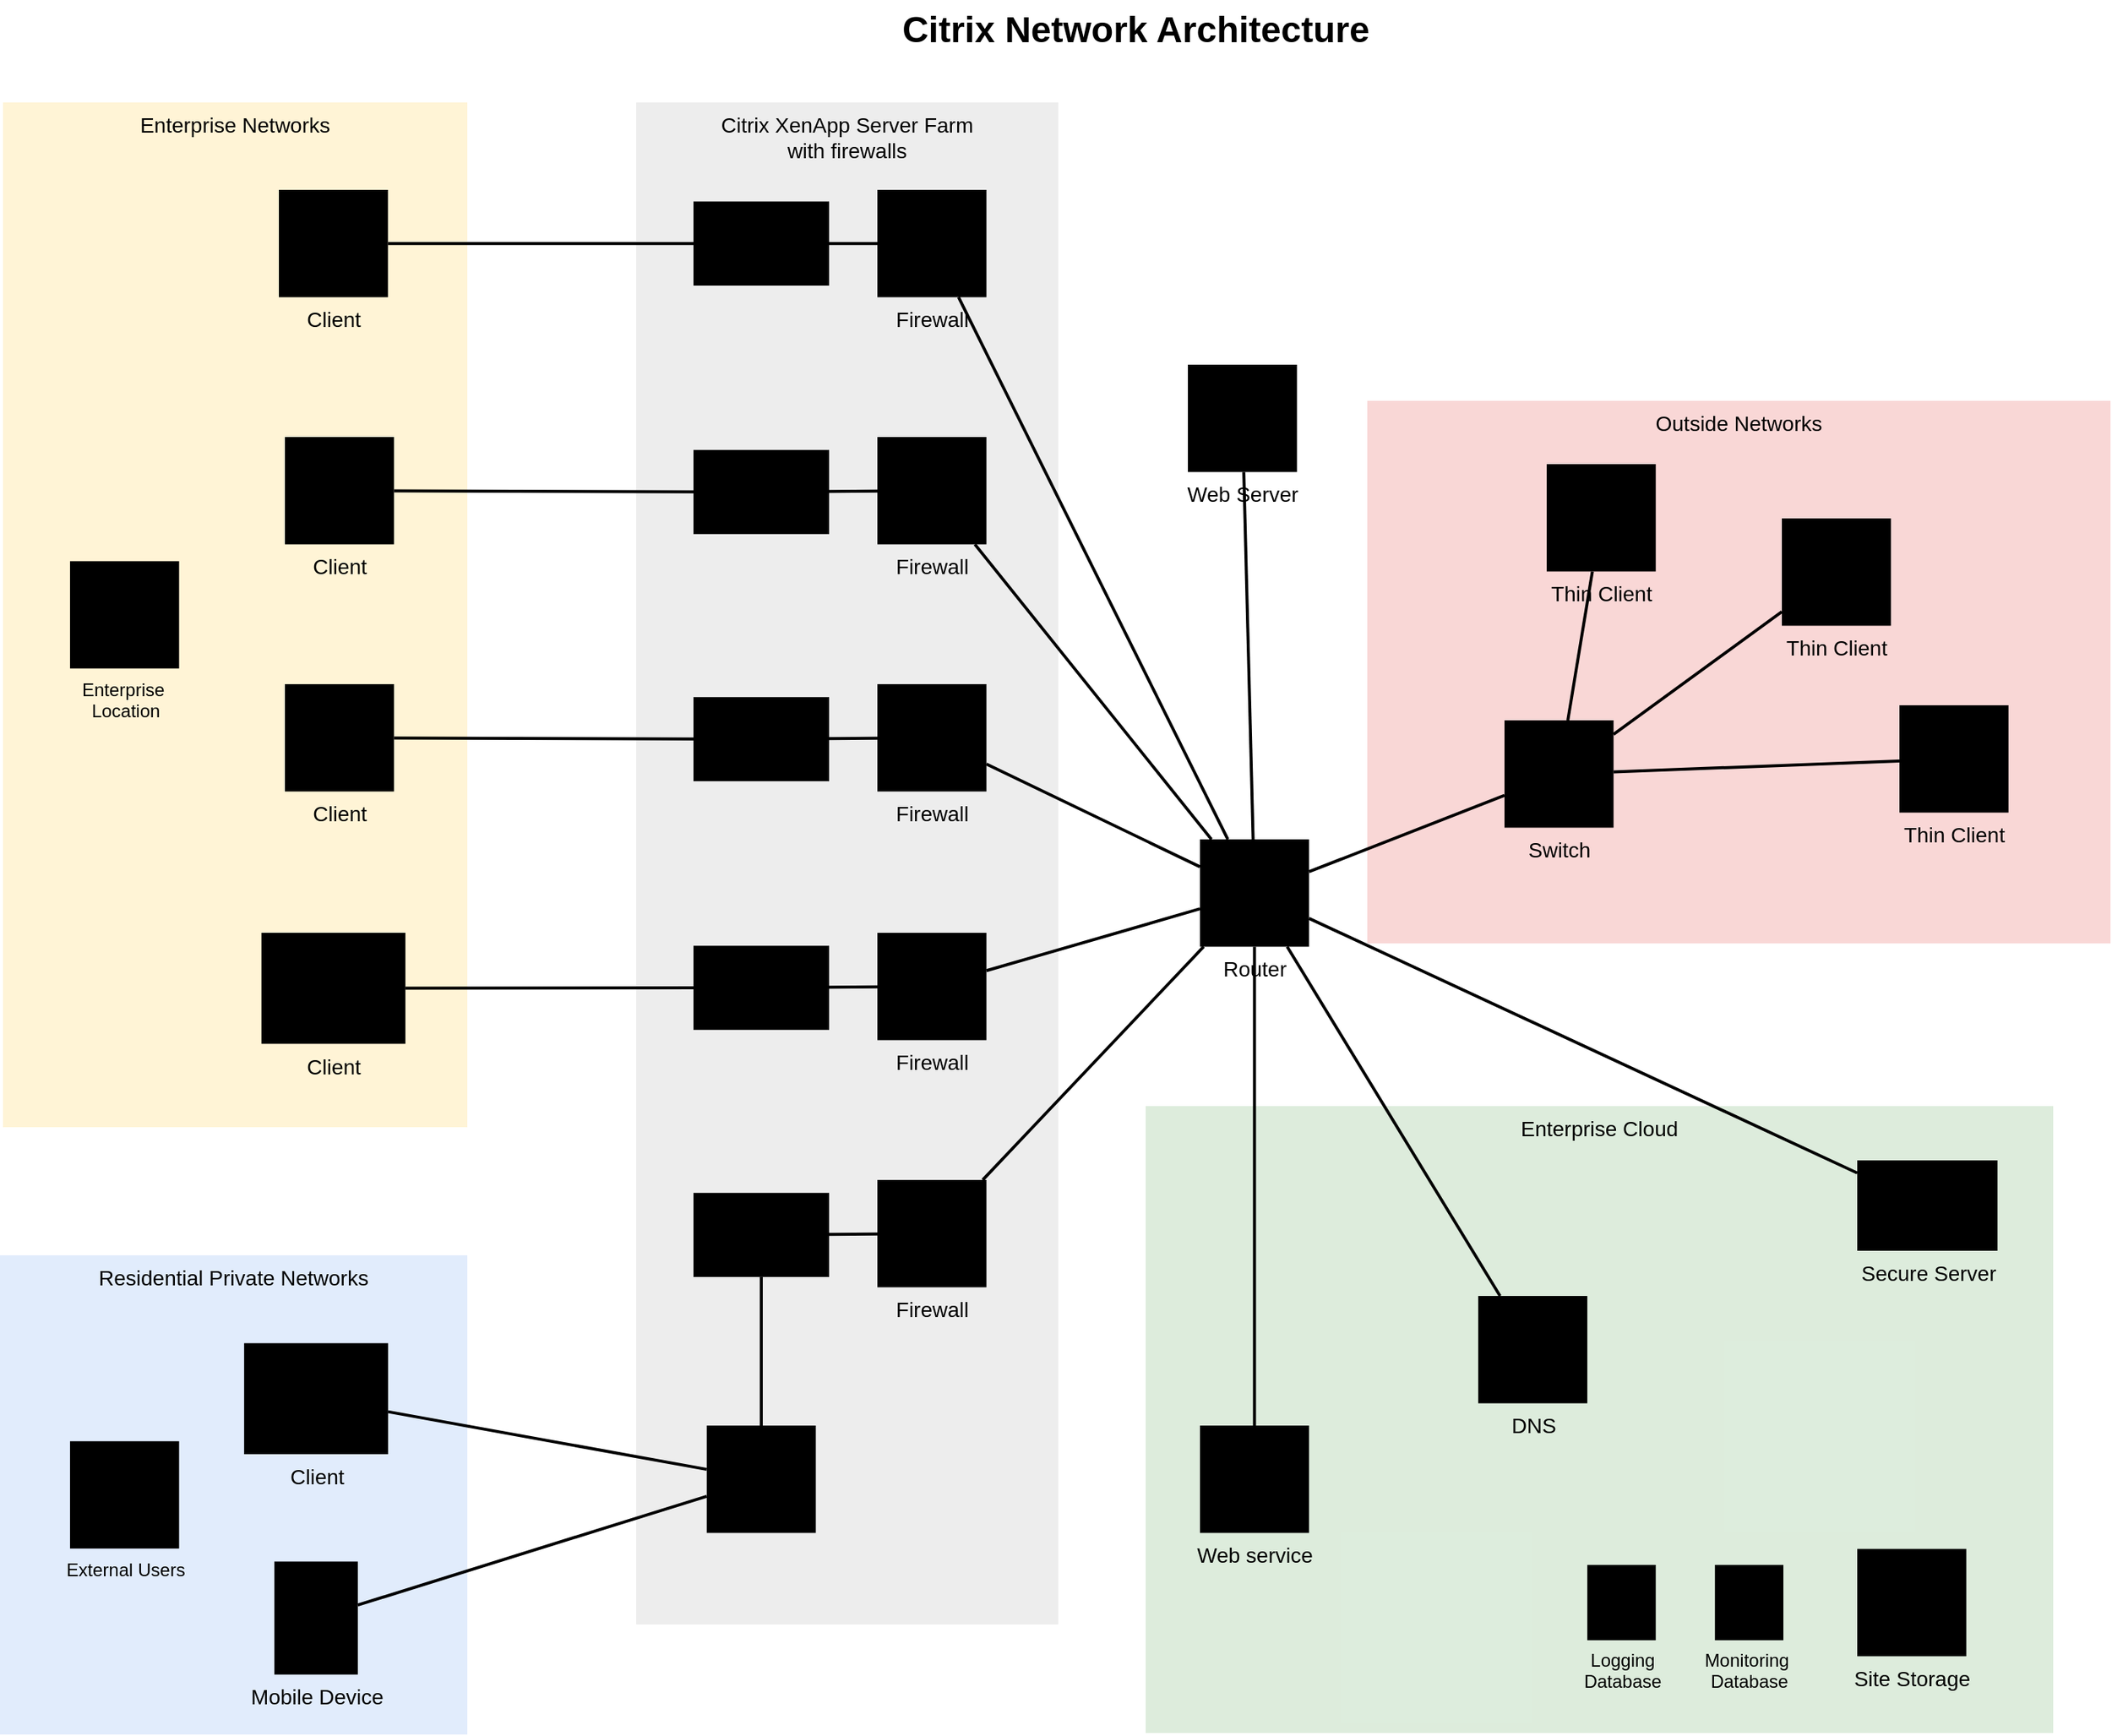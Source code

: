 <mxfile version="24.8.3">
  <diagram name="page 1" id="Nd0P9UUaNDj2tyyKrKiw">
    <mxGraphModel dx="2165" dy="1653" grid="1" gridSize="10" guides="1" tooltips="1" connect="1" arrows="1" fold="1" page="1" pageScale="1" pageWidth="827" pageHeight="1169" math="0" shadow="0">
      <root>
        <mxCell id="0" />
        <mxCell id="1" parent="0" />
        <mxCell id="zEgPoDvsT3CelvO0QdjG-1" value="Outside Networks" style="whiteSpace=wrap;html=1;fillColor=#f8cecc;fontSize=14;strokeColor=none;verticalAlign=top;opacity=80;" parent="1" vertex="1">
          <mxGeometry x="1217" y="676" width="493" height="360" as="geometry" />
        </mxCell>
        <mxCell id="zEgPoDvsT3CelvO0QdjG-2" value="Enterprise Cloud" style="whiteSpace=wrap;html=1;fillColor=#d5e8d4;fontSize=14;strokeColor=none;verticalAlign=top;opacity=80;" parent="1" vertex="1">
          <mxGeometry x="1070" y="1144" width="602" height="416" as="geometry" />
        </mxCell>
        <mxCell id="zEgPoDvsT3CelvO0QdjG-3" value="Citrix XenApp Server Farm&lt;div&gt;with firewalls&lt;/div&gt;" style="whiteSpace=wrap;html=1;fillColor=#EDEDED;fontSize=14;strokeColor=none;verticalAlign=top;" parent="1" vertex="1">
          <mxGeometry x="732" y="478" width="280" height="1010" as="geometry" />
        </mxCell>
        <mxCell id="zEgPoDvsT3CelvO0QdjG-4" value="Residential Private Networks" style="whiteSpace=wrap;html=1;fillColor=#dae8fc;fontSize=14;strokeColor=none;verticalAlign=top;opacity=80;" parent="1" vertex="1">
          <mxGeometry x="310" y="1243" width="310" height="318" as="geometry" />
        </mxCell>
        <mxCell id="zEgPoDvsT3CelvO0QdjG-5" value="Enterprise Networks" style="whiteSpace=wrap;html=1;fillColor=#fff2cc;fontSize=14;strokeColor=none;verticalAlign=top;opacity=80;" parent="1" vertex="1">
          <mxGeometry x="312" y="478" width="308" height="680" as="geometry" />
        </mxCell>
        <mxCell id="zEgPoDvsT3CelvO0QdjG-6" style="edgeStyle=none;rounded=0;html=1;startSize=10;endSize=10;jettySize=auto;orthogonalLoop=1;fontSize=14;endArrow=none;endFill=0;strokeWidth=2;" parent="1" source="zEgPoDvsT3CelvO0QdjG-7" target="zEgPoDvsT3CelvO0QdjG-34" edge="1">
          <mxGeometry relative="1" as="geometry" />
        </mxCell>
        <mxCell id="zEgPoDvsT3CelvO0QdjG-7" value="Client" style="verticalLabelPosition=bottom;aspect=fixed;html=1;verticalAlign=top;strokeColor=none;shape=mxgraph.citrix2.laptop;fillColor=#000000;gradientColor=none;fontSize=14;sketch=0;outlineConnect=0;pointerEvents=1;" parent="1" vertex="1">
          <mxGeometry x="471.93" y="1301.33" width="95.5" height="73.67" as="geometry" />
        </mxCell>
        <mxCell id="zEgPoDvsT3CelvO0QdjG-8" style="edgeStyle=none;rounded=0;html=1;startSize=10;endSize=10;jettySize=auto;orthogonalLoop=1;fontSize=14;endArrow=none;endFill=0;strokeWidth=2;" parent="1" source="zEgPoDvsT3CelvO0QdjG-9" target="zEgPoDvsT3CelvO0QdjG-21" edge="1">
          <mxGeometry relative="1" as="geometry" />
        </mxCell>
        <mxCell id="zEgPoDvsT3CelvO0QdjG-9" value="Client" style="verticalLabelPosition=bottom;aspect=fixed;html=1;verticalAlign=top;strokeColor=none;shape=mxgraph.citrix2.laptop;fillColor=#000000;gradientColor=none;fontSize=14;sketch=0;outlineConnect=0;pointerEvents=1;" parent="1" vertex="1">
          <mxGeometry x="483.42" y="1029" width="95.5" height="73.67" as="geometry" />
        </mxCell>
        <mxCell id="zEgPoDvsT3CelvO0QdjG-10" style="edgeStyle=none;rounded=0;html=1;startSize=10;endSize=10;jettySize=auto;orthogonalLoop=1;fontSize=14;endArrow=none;endFill=0;strokeWidth=2;" parent="1" source="zEgPoDvsT3CelvO0QdjG-11" target="zEgPoDvsT3CelvO0QdjG-23" edge="1">
          <mxGeometry relative="1" as="geometry" />
        </mxCell>
        <mxCell id="zEgPoDvsT3CelvO0QdjG-11" value="Client" style="verticalLabelPosition=bottom;aspect=fixed;html=1;verticalAlign=top;strokeColor=none;shape=mxgraph.citrix2.managed_desktop;fillColor=#000000;gradientColor=none;fontSize=14;sketch=0;outlineConnect=0;pointerEvents=1;" parent="1" vertex="1">
          <mxGeometry x="499" y="864" width="72.34" height="71.23" as="geometry" />
        </mxCell>
        <mxCell id="zEgPoDvsT3CelvO0QdjG-12" style="edgeStyle=none;rounded=0;html=1;startSize=10;endSize=10;jettySize=auto;orthogonalLoop=1;fontSize=14;endArrow=none;endFill=0;strokeWidth=2;" parent="1" source="zEgPoDvsT3CelvO0QdjG-13" target="zEgPoDvsT3CelvO0QdjG-25" edge="1">
          <mxGeometry relative="1" as="geometry" />
        </mxCell>
        <mxCell id="zEgPoDvsT3CelvO0QdjG-13" value="Client" style="verticalLabelPosition=bottom;aspect=fixed;html=1;verticalAlign=top;strokeColor=none;shape=mxgraph.citrix2.managed_desktop;fillColor=#000000;gradientColor=none;fontSize=14;sketch=0;outlineConnect=0;pointerEvents=1;" parent="1" vertex="1">
          <mxGeometry x="499" y="700" width="72.34" height="71.23" as="geometry" />
        </mxCell>
        <mxCell id="zEgPoDvsT3CelvO0QdjG-14" style="edgeStyle=none;rounded=0;html=1;startSize=10;endSize=10;jettySize=auto;orthogonalLoop=1;fontSize=14;endArrow=none;endFill=0;strokeWidth=2;" parent="1" source="zEgPoDvsT3CelvO0QdjG-15" target="zEgPoDvsT3CelvO0QdjG-27" edge="1">
          <mxGeometry relative="1" as="geometry" />
        </mxCell>
        <mxCell id="zEgPoDvsT3CelvO0QdjG-15" value="Client" style="verticalLabelPosition=bottom;aspect=fixed;html=1;verticalAlign=top;strokeColor=none;shape=mxgraph.citrix2.managed_desktop;fillColor=#000000;gradientColor=none;fontSize=14;sketch=0;outlineConnect=0;pointerEvents=1;" parent="1" vertex="1">
          <mxGeometry x="495" y="536" width="72.34" height="71.23" as="geometry" />
        </mxCell>
        <mxCell id="zEgPoDvsT3CelvO0QdjG-16" style="edgeStyle=none;rounded=0;html=1;startSize=10;endSize=10;jettySize=auto;orthogonalLoop=1;fontSize=14;endArrow=none;endFill=0;strokeWidth=2;" parent="1" source="zEgPoDvsT3CelvO0QdjG-17" target="zEgPoDvsT3CelvO0QdjG-34" edge="1">
          <mxGeometry relative="1" as="geometry" />
        </mxCell>
        <mxCell id="zEgPoDvsT3CelvO0QdjG-17" value="Mobile Device" style="verticalLabelPosition=bottom;aspect=fixed;html=1;verticalAlign=top;strokeColor=none;shape=mxgraph.citrix2.tablet;fillColor=#000000;gradientColor=none;fontSize=14;sketch=0;outlineConnect=0;pointerEvents=1;" parent="1" vertex="1">
          <mxGeometry x="491.98" y="1446.23" width="55.39" height="75" as="geometry" />
        </mxCell>
        <mxCell id="zEgPoDvsT3CelvO0QdjG-18" style="edgeStyle=none;rounded=0;html=1;startSize=10;endSize=10;jettySize=auto;orthogonalLoop=1;fontSize=14;endArrow=none;endFill=0;strokeWidth=2;" parent="1" source="zEgPoDvsT3CelvO0QdjG-19" target="zEgPoDvsT3CelvO0QdjG-46" edge="1">
          <mxGeometry relative="1" as="geometry">
            <mxPoint x="870" y="1226" as="targetPoint" />
          </mxGeometry>
        </mxCell>
        <mxCell id="zEgPoDvsT3CelvO0QdjG-19" value="" style="verticalLabelPosition=bottom;aspect=fixed;html=1;verticalAlign=top;strokeColor=none;shape=mxgraph.citrix2.hypervisor_xenserver;fillColor=#000000;gradientColor=none;fontSize=14;sketch=0;outlineConnect=0;pointerEvents=1;" parent="1" vertex="1">
          <mxGeometry x="770.0" y="1201.61" width="90" height="55.79" as="geometry" />
        </mxCell>
        <mxCell id="zEgPoDvsT3CelvO0QdjG-20" style="edgeStyle=none;rounded=0;html=1;startSize=10;endSize=10;jettySize=auto;orthogonalLoop=1;fontSize=14;endArrow=none;endFill=0;strokeWidth=2;" parent="1" source="zEgPoDvsT3CelvO0QdjG-21" target="zEgPoDvsT3CelvO0QdjG-44" edge="1">
          <mxGeometry relative="1" as="geometry" />
        </mxCell>
        <mxCell id="zEgPoDvsT3CelvO0QdjG-21" value="" style="verticalLabelPosition=bottom;aspect=fixed;html=1;verticalAlign=top;strokeColor=none;shape=mxgraph.citrix2.hypervisor_xenserver;fillColor=#000000;gradientColor=none;fontSize=14;sketch=0;outlineConnect=0;pointerEvents=1;" parent="1" vertex="1">
          <mxGeometry x="770.0" y="1037.61" width="90" height="55.79" as="geometry" />
        </mxCell>
        <mxCell id="zEgPoDvsT3CelvO0QdjG-22" style="edgeStyle=none;rounded=0;html=1;startSize=10;endSize=10;jettySize=auto;orthogonalLoop=1;fontSize=14;endArrow=none;endFill=0;strokeWidth=2;" parent="1" source="zEgPoDvsT3CelvO0QdjG-23" target="zEgPoDvsT3CelvO0QdjG-42" edge="1">
          <mxGeometry relative="1" as="geometry" />
        </mxCell>
        <mxCell id="zEgPoDvsT3CelvO0QdjG-23" value="" style="verticalLabelPosition=bottom;aspect=fixed;html=1;verticalAlign=top;strokeColor=none;shape=mxgraph.citrix2.hypervisor_xenserver;fillColor=#000000;gradientColor=none;fontSize=14;sketch=0;outlineConnect=0;pointerEvents=1;" parent="1" vertex="1">
          <mxGeometry x="770.0" y="872.61" width="90" height="55.79" as="geometry" />
        </mxCell>
        <mxCell id="zEgPoDvsT3CelvO0QdjG-24" style="edgeStyle=none;rounded=0;html=1;startSize=10;endSize=10;jettySize=auto;orthogonalLoop=1;fontSize=14;endArrow=none;endFill=0;strokeWidth=2;" parent="1" source="zEgPoDvsT3CelvO0QdjG-25" target="zEgPoDvsT3CelvO0QdjG-40" edge="1">
          <mxGeometry relative="1" as="geometry" />
        </mxCell>
        <mxCell id="zEgPoDvsT3CelvO0QdjG-25" value="" style="verticalLabelPosition=bottom;aspect=fixed;html=1;verticalAlign=top;strokeColor=none;shape=mxgraph.citrix2.hypervisor_xenserver;fillColor=#000000;gradientColor=none;fontSize=14;sketch=0;outlineConnect=0;pointerEvents=1;" parent="1" vertex="1">
          <mxGeometry x="770.0" y="708.61" width="90" height="55.79" as="geometry" />
        </mxCell>
        <mxCell id="zEgPoDvsT3CelvO0QdjG-26" style="edgeStyle=none;rounded=0;html=1;startSize=10;endSize=10;jettySize=auto;orthogonalLoop=1;fontSize=14;endArrow=none;endFill=0;strokeWidth=2;" parent="1" source="zEgPoDvsT3CelvO0QdjG-27" target="zEgPoDvsT3CelvO0QdjG-38" edge="1">
          <mxGeometry relative="1" as="geometry" />
        </mxCell>
        <mxCell id="zEgPoDvsT3CelvO0QdjG-27" value="" style="verticalLabelPosition=bottom;aspect=fixed;html=1;verticalAlign=top;strokeColor=none;shape=mxgraph.citrix2.hypervisor_xenserver;fillColor=#000000;gradientColor=none;fontSize=14;sketch=0;outlineConnect=0;pointerEvents=1;" parent="1" vertex="1">
          <mxGeometry x="770" y="543.72" width="90" height="55.79" as="geometry" />
        </mxCell>
        <mxCell id="zEgPoDvsT3CelvO0QdjG-28" style="edgeStyle=none;rounded=0;html=1;startSize=10;endSize=10;jettySize=auto;orthogonalLoop=1;fontSize=14;endArrow=none;endFill=0;strokeWidth=2;" parent="1" source="zEgPoDvsT3CelvO0QdjG-32" target="zEgPoDvsT3CelvO0QdjG-36" edge="1">
          <mxGeometry relative="1" as="geometry" />
        </mxCell>
        <mxCell id="zEgPoDvsT3CelvO0QdjG-29" style="edgeStyle=none;rounded=0;html=1;startSize=10;endSize=10;jettySize=auto;orthogonalLoop=1;fontSize=14;endArrow=none;endFill=0;strokeWidth=2;" parent="1" source="zEgPoDvsT3CelvO0QdjG-32" target="zEgPoDvsT3CelvO0QdjG-35" edge="1">
          <mxGeometry relative="1" as="geometry" />
        </mxCell>
        <mxCell id="zEgPoDvsT3CelvO0QdjG-30" style="edgeStyle=none;rounded=0;html=1;startSize=10;endSize=10;jettySize=auto;orthogonalLoop=1;fontSize=14;endArrow=none;endFill=0;strokeWidth=2;" parent="1" source="zEgPoDvsT3CelvO0QdjG-32" target="zEgPoDvsT3CelvO0QdjG-53" edge="1">
          <mxGeometry relative="1" as="geometry" />
        </mxCell>
        <mxCell id="zEgPoDvsT3CelvO0QdjG-31" style="edgeStyle=none;rounded=0;html=1;startSize=10;endSize=10;jettySize=auto;orthogonalLoop=1;fontSize=14;endArrow=none;endFill=0;strokeWidth=2;" parent="1" source="zEgPoDvsT3CelvO0QdjG-32" target="zEgPoDvsT3CelvO0QdjG-49" edge="1">
          <mxGeometry relative="1" as="geometry" />
        </mxCell>
        <mxCell id="zEgPoDvsT3CelvO0QdjG-32" value="Router" style="verticalLabelPosition=bottom;aspect=fixed;html=1;verticalAlign=top;strokeColor=none;shape=mxgraph.citrix2.router;fillColor=#000000;gradientColor=none;fontSize=14;sketch=0;outlineConnect=0;pointerEvents=1;" parent="1" vertex="1">
          <mxGeometry x="1106" y="967" width="72.34" height="71.23" as="geometry" />
        </mxCell>
        <mxCell id="zEgPoDvsT3CelvO0QdjG-33" style="edgeStyle=none;rounded=0;html=1;startSize=10;endSize=10;jettySize=auto;orthogonalLoop=1;fontSize=14;endArrow=none;endFill=0;strokeWidth=2;" parent="1" source="zEgPoDvsT3CelvO0QdjG-34" target="zEgPoDvsT3CelvO0QdjG-19" edge="1">
          <mxGeometry relative="1" as="geometry" />
        </mxCell>
        <mxCell id="zEgPoDvsT3CelvO0QdjG-34" value="" style="verticalLabelPosition=bottom;aspect=fixed;html=1;verticalAlign=top;strokeColor=none;shape=mxgraph.citrix2.citrix_gateway_service;fillColor=#000000;gradientColor=none;gradientDirection=south;fontSize=14;sketch=0;outlineConnect=0;pointerEvents=1;" parent="1" vertex="1">
          <mxGeometry x="778.83" y="1356" width="72.34" height="71.23" as="geometry" />
        </mxCell>
        <mxCell id="zEgPoDvsT3CelvO0QdjG-35" value="Web Server" style="verticalLabelPosition=bottom;aspect=fixed;html=1;verticalAlign=top;strokeColor=none;shape=mxgraph.citrix2.internet;fillColor=#000000;gradientColor=none;fontSize=14;labelPosition=center;align=center;sketch=0;outlineConnect=0;pointerEvents=1;" parent="1" vertex="1">
          <mxGeometry x="1098" y="652" width="72.34" height="71.23" as="geometry" />
        </mxCell>
        <mxCell id="zEgPoDvsT3CelvO0QdjG-36" value="DNS" style="verticalLabelPosition=bottom;aspect=fixed;html=1;verticalAlign=top;strokeColor=none;shape=mxgraph.citrix2.dns;fillColor=#000000;gradientColor=none;fontSize=14;sketch=0;outlineConnect=0;pointerEvents=1;" parent="1" vertex="1">
          <mxGeometry x="1290.6" y="1270" width="72.34" height="71.23" as="geometry" />
        </mxCell>
        <mxCell id="zEgPoDvsT3CelvO0QdjG-37" style="edgeStyle=none;rounded=0;html=1;startSize=10;endSize=10;jettySize=auto;orthogonalLoop=1;fontSize=14;endArrow=none;endFill=0;strokeWidth=2;" parent="1" source="zEgPoDvsT3CelvO0QdjG-38" target="zEgPoDvsT3CelvO0QdjG-32" edge="1">
          <mxGeometry relative="1" as="geometry" />
        </mxCell>
        <mxCell id="zEgPoDvsT3CelvO0QdjG-38" value="Firewall" style="verticalLabelPosition=bottom;aspect=fixed;html=1;verticalAlign=top;strokeColor=none;shape=mxgraph.citrix2.firewall;fillColor=#000000;gradientColor=none;fontSize=14;sketch=0;outlineConnect=0;pointerEvents=1;" parent="1" vertex="1">
          <mxGeometry x="892" y="536" width="72.34" height="71.23" as="geometry" />
        </mxCell>
        <mxCell id="zEgPoDvsT3CelvO0QdjG-39" style="edgeStyle=none;rounded=0;html=1;startSize=10;endSize=10;jettySize=auto;orthogonalLoop=1;fontSize=14;endArrow=none;endFill=0;strokeWidth=2;" parent="1" source="zEgPoDvsT3CelvO0QdjG-40" target="zEgPoDvsT3CelvO0QdjG-32" edge="1">
          <mxGeometry relative="1" as="geometry" />
        </mxCell>
        <mxCell id="zEgPoDvsT3CelvO0QdjG-40" value="Firewall" style="verticalLabelPosition=bottom;aspect=fixed;html=1;verticalAlign=top;strokeColor=none;shape=mxgraph.citrix2.firewall;fillColor=#000000;gradientColor=none;fontSize=14;sketch=0;outlineConnect=0;pointerEvents=1;" parent="1" vertex="1">
          <mxGeometry x="892" y="700" width="72.34" height="71.23" as="geometry" />
        </mxCell>
        <mxCell id="zEgPoDvsT3CelvO0QdjG-41" style="edgeStyle=none;rounded=0;html=1;startSize=10;endSize=10;jettySize=auto;orthogonalLoop=1;fontSize=14;endArrow=none;endFill=0;strokeWidth=2;" parent="1" source="zEgPoDvsT3CelvO0QdjG-42" target="zEgPoDvsT3CelvO0QdjG-32" edge="1">
          <mxGeometry relative="1" as="geometry" />
        </mxCell>
        <mxCell id="zEgPoDvsT3CelvO0QdjG-42" value="Firewall" style="verticalLabelPosition=bottom;aspect=fixed;html=1;verticalAlign=top;strokeColor=none;shape=mxgraph.citrix2.firewall;fillColor=#000000;gradientColor=none;fontSize=14;sketch=0;outlineConnect=0;pointerEvents=1;" parent="1" vertex="1">
          <mxGeometry x="892" y="864" width="72.34" height="71.23" as="geometry" />
        </mxCell>
        <mxCell id="zEgPoDvsT3CelvO0QdjG-43" style="edgeStyle=none;rounded=0;html=1;startSize=10;endSize=10;jettySize=auto;orthogonalLoop=1;fontSize=14;endArrow=none;endFill=0;strokeWidth=2;" parent="1" source="zEgPoDvsT3CelvO0QdjG-44" target="zEgPoDvsT3CelvO0QdjG-32" edge="1">
          <mxGeometry relative="1" as="geometry" />
        </mxCell>
        <mxCell id="zEgPoDvsT3CelvO0QdjG-44" value="Firewall" style="verticalLabelPosition=bottom;aspect=fixed;html=1;verticalAlign=top;strokeColor=none;shape=mxgraph.citrix2.firewall;fillColor=#000000;gradientColor=none;fontSize=14;sketch=0;outlineConnect=0;pointerEvents=1;" parent="1" vertex="1">
          <mxGeometry x="892" y="1029" width="72.34" height="71.23" as="geometry" />
        </mxCell>
        <mxCell id="zEgPoDvsT3CelvO0QdjG-45" style="edgeStyle=none;rounded=0;html=1;startSize=10;endSize=10;jettySize=auto;orthogonalLoop=1;fontSize=14;endArrow=none;endFill=0;strokeWidth=2;" parent="1" source="zEgPoDvsT3CelvO0QdjG-46" target="zEgPoDvsT3CelvO0QdjG-32" edge="1">
          <mxGeometry relative="1" as="geometry" />
        </mxCell>
        <mxCell id="zEgPoDvsT3CelvO0QdjG-46" value="Firewall" style="verticalLabelPosition=bottom;aspect=fixed;html=1;verticalAlign=top;strokeColor=none;shape=mxgraph.citrix2.firewall;fillColor=#000000;gradientColor=none;fontSize=14;sketch=0;outlineConnect=0;pointerEvents=1;" parent="1" vertex="1">
          <mxGeometry x="892" y="1193" width="72.34" height="71.23" as="geometry" />
        </mxCell>
        <mxCell id="zEgPoDvsT3CelvO0QdjG-49" value="Secure Server" style="verticalLabelPosition=bottom;aspect=fixed;html=1;verticalAlign=top;strokeColor=none;shape=mxgraph.citrix2.citrix_provisioning_server;fillColor=#000000;gradientColor=none;fontSize=14;sketch=0;outlineConnect=0;pointerEvents=1;" parent="1" vertex="1">
          <mxGeometry x="1542" y="1180" width="93.07" height="60" as="geometry" />
        </mxCell>
        <mxCell id="zEgPoDvsT3CelvO0QdjG-50" style="edgeStyle=none;rounded=0;html=1;startSize=10;endSize=10;jettySize=auto;orthogonalLoop=1;fontSize=14;endArrow=none;endFill=0;strokeWidth=2;" parent="1" source="zEgPoDvsT3CelvO0QdjG-53" target="zEgPoDvsT3CelvO0QdjG-56" edge="1">
          <mxGeometry relative="1" as="geometry" />
        </mxCell>
        <mxCell id="zEgPoDvsT3CelvO0QdjG-51" style="edgeStyle=none;rounded=0;html=1;startSize=10;endSize=10;jettySize=auto;orthogonalLoop=1;fontSize=14;endArrow=none;endFill=0;strokeWidth=2;" parent="1" source="zEgPoDvsT3CelvO0QdjG-53" target="zEgPoDvsT3CelvO0QdjG-55" edge="1">
          <mxGeometry relative="1" as="geometry" />
        </mxCell>
        <mxCell id="zEgPoDvsT3CelvO0QdjG-52" style="edgeStyle=none;rounded=0;html=1;startSize=10;endSize=10;jettySize=auto;orthogonalLoop=1;fontSize=14;endArrow=none;endFill=0;strokeWidth=2;" parent="1" source="zEgPoDvsT3CelvO0QdjG-53" target="zEgPoDvsT3CelvO0QdjG-54" edge="1">
          <mxGeometry relative="1" as="geometry" />
        </mxCell>
        <mxCell id="zEgPoDvsT3CelvO0QdjG-53" value="Switch" style="verticalLabelPosition=bottom;aspect=fixed;html=1;verticalAlign=top;strokeColor=none;shape=mxgraph.citrix2.switch;fillColor=#000000;gradientColor=none;fontSize=14;sketch=0;outlineConnect=0;pointerEvents=1;" parent="1" vertex="1">
          <mxGeometry x="1308" y="888" width="72.34" height="71.23" as="geometry" />
        </mxCell>
        <mxCell id="zEgPoDvsT3CelvO0QdjG-54" value="Thin Client" style="verticalLabelPosition=bottom;aspect=fixed;html=1;verticalAlign=top;strokeColor=none;shape=mxgraph.citrix2.thin_client;fillColor=#000000;gradientColor=none;fontSize=14;labelPosition=center;align=center;sketch=0;outlineConnect=0;pointerEvents=1;" parent="1" vertex="1">
          <mxGeometry x="1570" y="878" width="72.34" height="71.23" as="geometry" />
        </mxCell>
        <mxCell id="zEgPoDvsT3CelvO0QdjG-55" value="Thin Client" style="verticalLabelPosition=bottom;aspect=fixed;html=1;verticalAlign=top;strokeColor=none;shape=mxgraph.citrix2.thin_client;fillColor=#000000;gradientColor=none;fontSize=14;labelPosition=center;align=center;sketch=0;outlineConnect=0;pointerEvents=1;" parent="1" vertex="1">
          <mxGeometry x="1492" y="754" width="72.34" height="71.23" as="geometry" />
        </mxCell>
        <mxCell id="zEgPoDvsT3CelvO0QdjG-56" value="Thin Client" style="verticalLabelPosition=bottom;aspect=fixed;html=1;verticalAlign=top;strokeColor=none;shape=mxgraph.citrix2.thin_client;fillColor=#000000;gradientColor=none;fontSize=14;labelPosition=center;align=center;sketch=0;outlineConnect=0;pointerEvents=1;" parent="1" vertex="1">
          <mxGeometry x="1336" y="718" width="72.34" height="71.23" as="geometry" />
        </mxCell>
        <mxCell id="zEgPoDvsT3CelvO0QdjG-57" style="edgeStyle=none;rounded=0;html=1;startSize=10;endSize=10;jettySize=auto;orthogonalLoop=1;fontSize=14;endArrow=none;endFill=0;strokeWidth=2;" parent="1" source="zEgPoDvsT3CelvO0QdjG-58" target="zEgPoDvsT3CelvO0QdjG-32" edge="1">
          <mxGeometry relative="1" as="geometry" />
        </mxCell>
        <mxCell id="zEgPoDvsT3CelvO0QdjG-58" value="Web service" style="verticalLabelPosition=bottom;aspect=fixed;html=1;verticalAlign=top;strokeColor=none;shape=mxgraph.citrix2.web_saas_apps;fillColor=#000000;gradientColor=none;fontSize=14;sketch=0;outlineConnect=0;pointerEvents=1;" parent="1" vertex="1">
          <mxGeometry x="1106" y="1356" width="72.34" height="71.23" as="geometry" />
        </mxCell>
        <mxCell id="zEgPoDvsT3CelvO0QdjG-59" value="Site Storage" style="verticalLabelPosition=bottom;aspect=fixed;html=1;verticalAlign=top;strokeColor=none;shape=mxgraph.citrix2.site_database;fillColor=#000000;gradientColor=none;fontSize=14;sketch=0;outlineConnect=0;pointerEvents=1;" parent="1" vertex="1">
          <mxGeometry x="1542" y="1437.85" width="72.34" height="71.23" as="geometry" />
        </mxCell>
        <mxCell id="zEgPoDvsT3CelvO0QdjG-60" value="Citrix Network Architecture" style="text;strokeColor=none;fillColor=none;html=1;fontSize=24;fontStyle=1;verticalAlign=middle;align=center;" parent="1" vertex="1">
          <mxGeometry x="632" y="410" width="861" height="40" as="geometry" />
        </mxCell>
        <mxCell id="utWJcdi2rSwAvFrbZBLc-1" value="Enterprise&amp;nbsp;&lt;div&gt;Location&lt;/div&gt;" style="sketch=0;verticalLabelPosition=bottom;sketch=0;aspect=fixed;html=1;verticalAlign=top;strokeColor=none;fillColor=#000000;align=center;outlineConnect=0;pointerEvents=1;shape=mxgraph.citrix2.office;" parent="1" vertex="1">
          <mxGeometry x="356.46" y="782.39" width="72.34" height="71.23" as="geometry" />
        </mxCell>
        <mxCell id="utWJcdi2rSwAvFrbZBLc-2" value="External Users" style="sketch=0;verticalLabelPosition=bottom;sketch=0;aspect=fixed;html=1;verticalAlign=top;strokeColor=none;fillColor=#000000;align=center;outlineConnect=0;pointerEvents=1;shape=mxgraph.citrix2.external_users;gradientColor=none;" parent="1" vertex="1">
          <mxGeometry x="356.46" y="1366.39" width="72.34" height="71.23" as="geometry" />
        </mxCell>
        <mxCell id="YOkYON0Y8Qrnj3XHQja8-10" value="Logging&lt;div&gt;Database&lt;/div&gt;" style="sketch=0;verticalLabelPosition=bottom;sketch=0;aspect=fixed;html=1;verticalAlign=top;strokeColor=none;fillColor=#000000;align=center;outlineConnect=0;pointerEvents=1;shape=mxgraph.citrix2.site_database;" parent="1" vertex="1">
          <mxGeometry x="1362.94" y="1448.46" width="45.395" height="50" as="geometry" />
        </mxCell>
        <mxCell id="YOkYON0Y8Qrnj3XHQja8-11" value="Monitoring&amp;nbsp;&lt;div&gt;Database&lt;/div&gt;" style="sketch=0;verticalLabelPosition=bottom;sketch=0;aspect=fixed;html=1;verticalAlign=top;strokeColor=none;fillColor=#000000;align=center;outlineConnect=0;pointerEvents=1;shape=mxgraph.citrix2.site_database;" parent="1" vertex="1">
          <mxGeometry x="1447.61" y="1448.46" width="45.395" height="50" as="geometry" />
        </mxCell>
      </root>
    </mxGraphModel>
  </diagram>
</mxfile>
